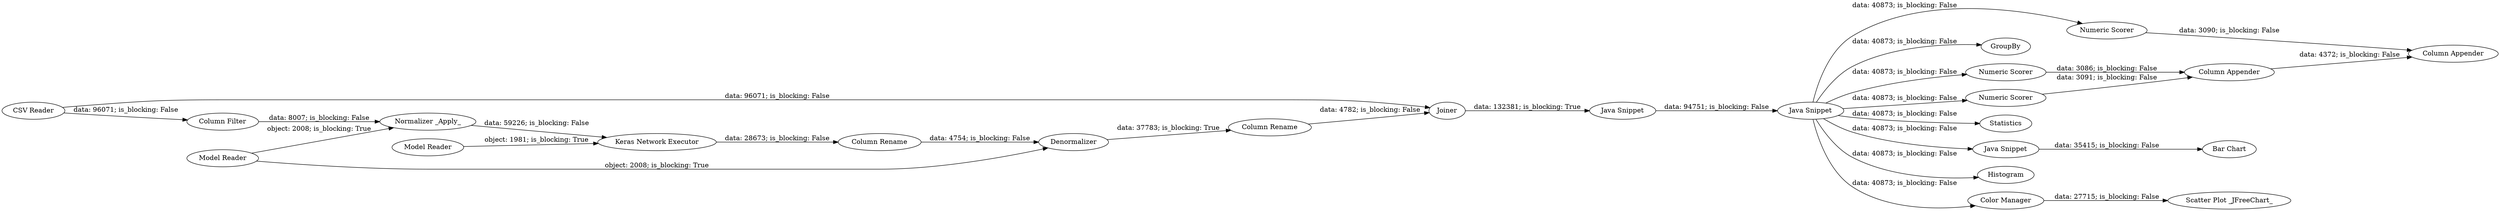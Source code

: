 digraph {
	"-1237487209229659947_23" [label="Keras Network Executor"]
	"-1237487209229659947_65" [label=Joiner]
	"-1237487209229659947_59" [label="Scatter Plot _JFreeChart_"]
	"-1237487209229659947_44" [label="Numeric Scorer"]
	"-1237487209229659947_26" [label="Column Rename"]
	"-1237487209229659947_69" [label="Column Appender"]
	"-1237487209229659947_32" [label="Java Snippet"]
	"-1237487209229659947_34" [label=GroupBy]
	"-1237487209229659947_27" [label=Denormalizer]
	"-1237487209229659947_30" [label="Column Rename"]
	"-1237487209229659947_29" [label="Normalizer _Apply_"]
	"-1237487209229659947_63" [label="Model Reader"]
	"-1237487209229659947_68" [label="Column Appender"]
	"-1237487209229659947_62" [label="CSV Reader"]
	"-1237487209229659947_43" [label="Numeric Scorer"]
	"-1237487209229659947_42" [label="Numeric Scorer"]
	"-1237487209229659947_41" [label="Column Filter"]
	"-1237487209229659947_3" [label="Java Snippet"]
	"-1237487209229659947_64" [label="Model Reader"]
	"-1237487209229659947_51" [label=Statistics]
	"-1237487209229659947_57" [label="Java Snippet"]
	"-1237487209229659947_61" [label=Histogram]
	"-1237487209229659947_60" [label="Color Manager"]
	"-1237487209229659947_58" [label="Bar Chart"]
	"-1237487209229659947_57" -> "-1237487209229659947_58" [label="data: 35415; is_blocking: False"]
	"-1237487209229659947_3" -> "-1237487209229659947_60" [label="data: 40873; is_blocking: False"]
	"-1237487209229659947_27" -> "-1237487209229659947_30" [label="data: 37783; is_blocking: True"]
	"-1237487209229659947_62" -> "-1237487209229659947_41" [label="data: 96071; is_blocking: False"]
	"-1237487209229659947_44" -> "-1237487209229659947_68" [label="data: 3090; is_blocking: False"]
	"-1237487209229659947_43" -> "-1237487209229659947_69" [label="data: 3091; is_blocking: False"]
	"-1237487209229659947_3" -> "-1237487209229659947_43" [label="data: 40873; is_blocking: False"]
	"-1237487209229659947_32" -> "-1237487209229659947_3" [label="data: 94751; is_blocking: False"]
	"-1237487209229659947_3" -> "-1237487209229659947_57" [label="data: 40873; is_blocking: False"]
	"-1237487209229659947_29" -> "-1237487209229659947_23" [label="data: 59226; is_blocking: False"]
	"-1237487209229659947_23" -> "-1237487209229659947_26" [label="data: 28673; is_blocking: False"]
	"-1237487209229659947_65" -> "-1237487209229659947_32" [label="data: 132381; is_blocking: True"]
	"-1237487209229659947_3" -> "-1237487209229659947_44" [label="data: 40873; is_blocking: False"]
	"-1237487209229659947_30" -> "-1237487209229659947_65" [label="data: 4782; is_blocking: False"]
	"-1237487209229659947_64" -> "-1237487209229659947_23" [label="object: 1981; is_blocking: True"]
	"-1237487209229659947_3" -> "-1237487209229659947_51" [label="data: 40873; is_blocking: False"]
	"-1237487209229659947_42" -> "-1237487209229659947_69" [label="data: 3086; is_blocking: False"]
	"-1237487209229659947_41" -> "-1237487209229659947_29" [label="data: 8007; is_blocking: False"]
	"-1237487209229659947_60" -> "-1237487209229659947_59" [label="data: 27715; is_blocking: False"]
	"-1237487209229659947_62" -> "-1237487209229659947_65" [label="data: 96071; is_blocking: False"]
	"-1237487209229659947_69" -> "-1237487209229659947_68" [label="data: 4372; is_blocking: False"]
	"-1237487209229659947_63" -> "-1237487209229659947_27" [label="object: 2008; is_blocking: True"]
	"-1237487209229659947_3" -> "-1237487209229659947_42" [label="data: 40873; is_blocking: False"]
	"-1237487209229659947_3" -> "-1237487209229659947_34" [label="data: 40873; is_blocking: False"]
	"-1237487209229659947_63" -> "-1237487209229659947_29" [label="object: 2008; is_blocking: True"]
	"-1237487209229659947_26" -> "-1237487209229659947_27" [label="data: 4754; is_blocking: False"]
	"-1237487209229659947_3" -> "-1237487209229659947_61" [label="data: 40873; is_blocking: False"]
	rankdir=LR
}
